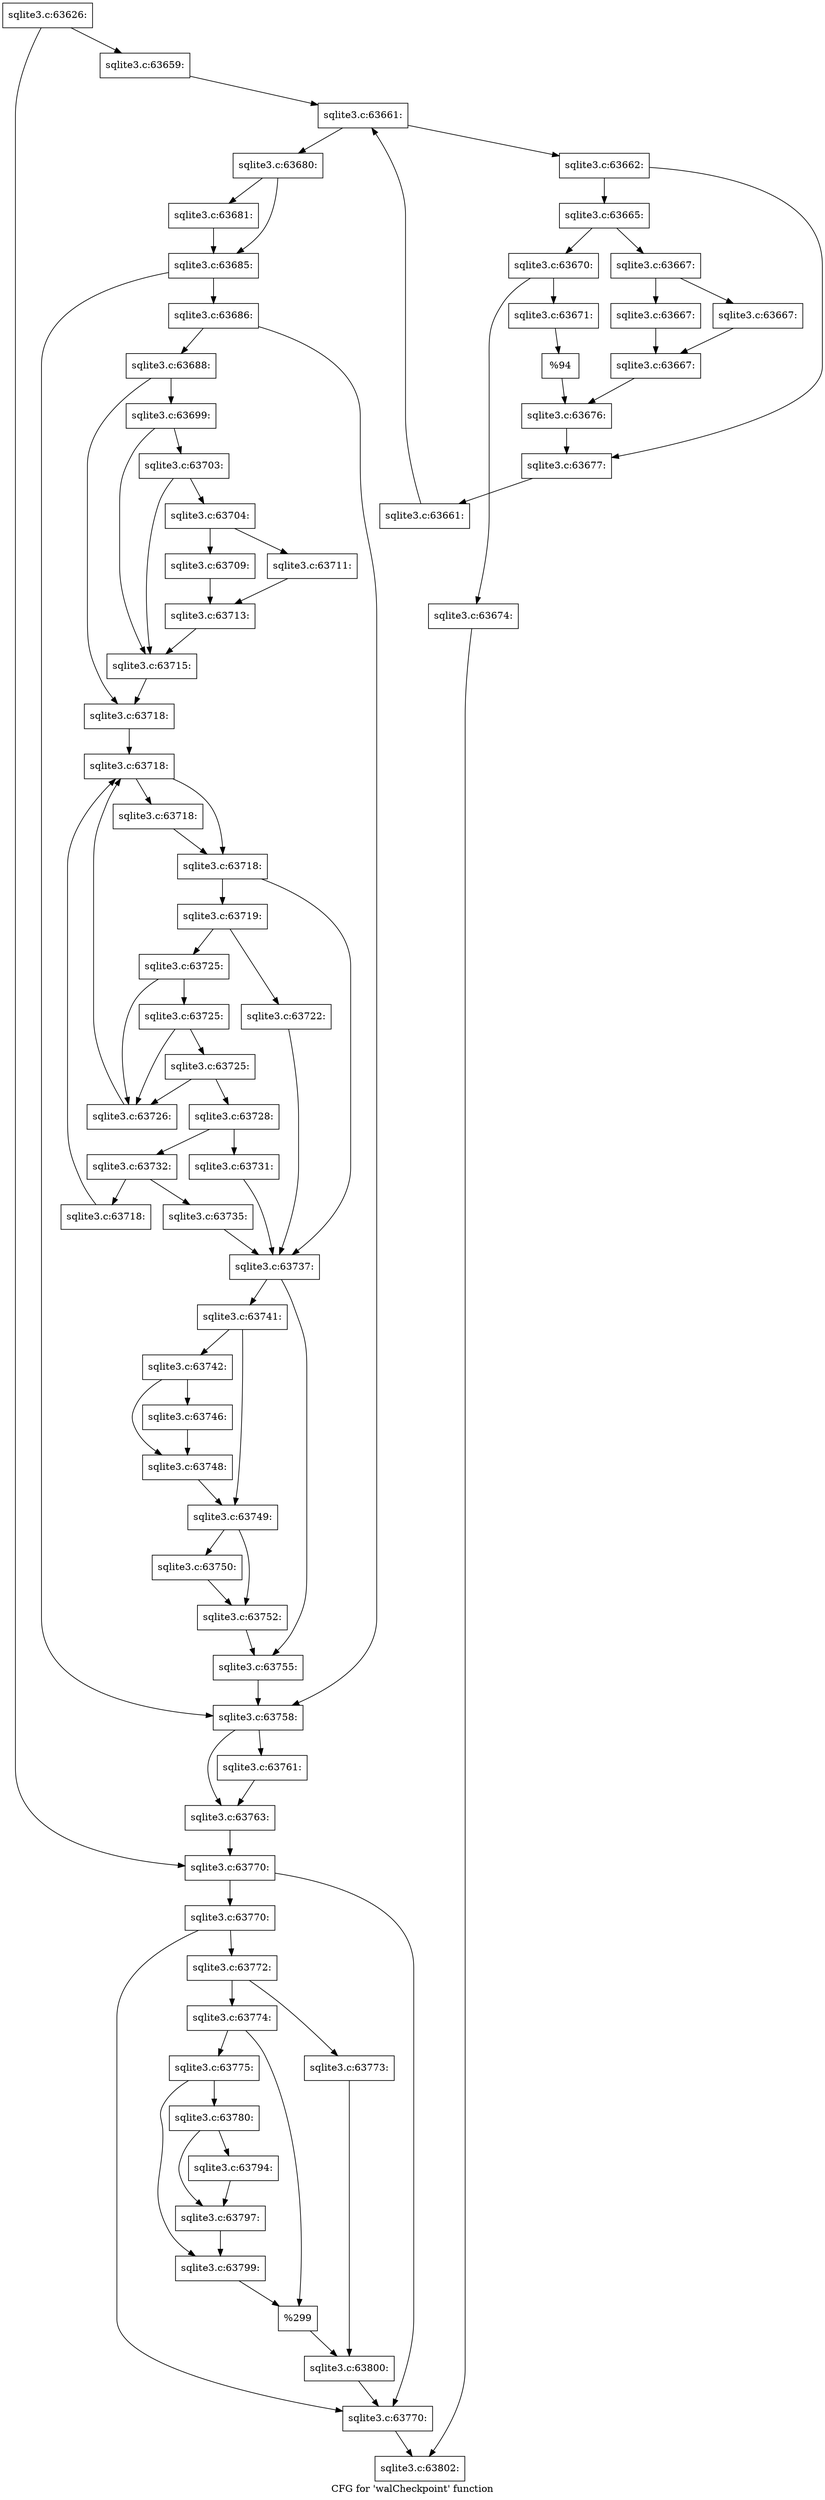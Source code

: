 digraph "CFG for 'walCheckpoint' function" {
	label="CFG for 'walCheckpoint' function";

	Node0x55c0f7685470 [shape=record,label="{sqlite3.c:63626:}"];
	Node0x55c0f7685470 -> Node0x55c0f768d4a0;
	Node0x55c0f7685470 -> Node0x55c0f768d4f0;
	Node0x55c0f768d4a0 [shape=record,label="{sqlite3.c:63659:}"];
	Node0x55c0f768d4a0 -> Node0x55c0f768e530;
	Node0x55c0f768e530 [shape=record,label="{sqlite3.c:63661:}"];
	Node0x55c0f768e530 -> Node0x55c0f768e750;
	Node0x55c0f768e530 -> Node0x55c0f768e380;
	Node0x55c0f768e750 [shape=record,label="{sqlite3.c:63662:}"];
	Node0x55c0f768e750 -> Node0x55c0f768f3f0;
	Node0x55c0f768e750 -> Node0x55c0f768f440;
	Node0x55c0f768f3f0 [shape=record,label="{sqlite3.c:63665:}"];
	Node0x55c0f768f3f0 -> Node0x55c0f768fbb0;
	Node0x55c0f768f3f0 -> Node0x55c0f768fd80;
	Node0x55c0f768fbb0 [shape=record,label="{sqlite3.c:63667:}"];
	Node0x55c0f768fbb0 -> Node0x55c0f76903d0;
	Node0x55c0f768fbb0 -> Node0x55c0f7690420;
	Node0x55c0f76903d0 [shape=record,label="{sqlite3.c:63667:}"];
	Node0x55c0f76903d0 -> Node0x55c0f7690470;
	Node0x55c0f7690420 [shape=record,label="{sqlite3.c:63667:}"];
	Node0x55c0f7690420 -> Node0x55c0f7690470;
	Node0x55c0f7690470 [shape=record,label="{sqlite3.c:63667:}"];
	Node0x55c0f7690470 -> Node0x55c0f768fd30;
	Node0x55c0f768fd80 [shape=record,label="{sqlite3.c:63670:}"];
	Node0x55c0f768fd80 -> Node0x55c0f7691450;
	Node0x55c0f768fd80 -> Node0x55c0f76914f0;
	Node0x55c0f7691450 [shape=record,label="{sqlite3.c:63671:}"];
	Node0x55c0f7691450 -> Node0x55c0f76914a0;
	Node0x55c0f76914f0 [shape=record,label="{sqlite3.c:63674:}"];
	Node0x55c0f76914f0 -> Node0x55c0f7692420;
	Node0x55c0f76914a0 [shape=record,label="{%94}"];
	Node0x55c0f76914a0 -> Node0x55c0f768fd30;
	Node0x55c0f768fd30 [shape=record,label="{sqlite3.c:63676:}"];
	Node0x55c0f768fd30 -> Node0x55c0f768f440;
	Node0x55c0f768f440 [shape=record,label="{sqlite3.c:63677:}"];
	Node0x55c0f768f440 -> Node0x55c0f768e6c0;
	Node0x55c0f768e6c0 [shape=record,label="{sqlite3.c:63661:}"];
	Node0x55c0f768e6c0 -> Node0x55c0f768e530;
	Node0x55c0f768e380 [shape=record,label="{sqlite3.c:63680:}"];
	Node0x55c0f768e380 -> Node0x55c0f7692bd0;
	Node0x55c0f768e380 -> Node0x55c0f7692c20;
	Node0x55c0f7692bd0 [shape=record,label="{sqlite3.c:63681:}"];
	Node0x55c0f7692bd0 -> Node0x55c0f7692c20;
	Node0x55c0f7692c20 [shape=record,label="{sqlite3.c:63685:}"];
	Node0x55c0f7692c20 -> Node0x55c0f7693d00;
	Node0x55c0f7692c20 -> Node0x55c0f7693850;
	Node0x55c0f7693d00 [shape=record,label="{sqlite3.c:63686:}"];
	Node0x55c0f7693d00 -> Node0x55c0f5912160;
	Node0x55c0f7693d00 -> Node0x55c0f7693850;
	Node0x55c0f5912160 [shape=record,label="{sqlite3.c:63688:}"];
	Node0x55c0f5912160 -> Node0x55c0f7694fc0;
	Node0x55c0f5912160 -> Node0x55c0f7695010;
	Node0x55c0f7694fc0 [shape=record,label="{sqlite3.c:63699:}"];
	Node0x55c0f7694fc0 -> Node0x55c0f76965b0;
	Node0x55c0f7694fc0 -> Node0x55c0f7696560;
	Node0x55c0f76965b0 [shape=record,label="{sqlite3.c:63703:}"];
	Node0x55c0f76965b0 -> Node0x55c0f7696510;
	Node0x55c0f76965b0 -> Node0x55c0f7696560;
	Node0x55c0f7696510 [shape=record,label="{sqlite3.c:63704:}"];
	Node0x55c0f7696510 -> Node0x55c0f7696ca0;
	Node0x55c0f7696510 -> Node0x55c0f7696d40;
	Node0x55c0f7696ca0 [shape=record,label="{sqlite3.c:63709:}"];
	Node0x55c0f7696ca0 -> Node0x55c0f7696cf0;
	Node0x55c0f7696d40 [shape=record,label="{sqlite3.c:63711:}"];
	Node0x55c0f7696d40 -> Node0x55c0f7696cf0;
	Node0x55c0f7696cf0 [shape=record,label="{sqlite3.c:63713:}"];
	Node0x55c0f7696cf0 -> Node0x55c0f7696560;
	Node0x55c0f7696560 [shape=record,label="{sqlite3.c:63715:}"];
	Node0x55c0f7696560 -> Node0x55c0f7695010;
	Node0x55c0f7695010 [shape=record,label="{sqlite3.c:63718:}"];
	Node0x55c0f7695010 -> Node0x55c0f7698220;
	Node0x55c0f7698220 [shape=record,label="{sqlite3.c:63718:}"];
	Node0x55c0f7698220 -> Node0x55c0f7698450;
	Node0x55c0f7698220 -> Node0x55c0f7698400;
	Node0x55c0f7698450 [shape=record,label="{sqlite3.c:63718:}"];
	Node0x55c0f7698450 -> Node0x55c0f7698400;
	Node0x55c0f7698400 [shape=record,label="{sqlite3.c:63718:}"];
	Node0x55c0f7698400 -> Node0x55c0f5910e10;
	Node0x55c0f7698400 -> Node0x55c0f7698380;
	Node0x55c0f5910e10 [shape=record,label="{sqlite3.c:63719:}"];
	Node0x55c0f5910e10 -> Node0x55c0f7699670;
	Node0x55c0f5910e10 -> Node0x55c0f76996c0;
	Node0x55c0f7699670 [shape=record,label="{sqlite3.c:63722:}"];
	Node0x55c0f7699670 -> Node0x55c0f7698380;
	Node0x55c0f76996c0 [shape=record,label="{sqlite3.c:63725:}"];
	Node0x55c0f76996c0 -> Node0x55c0f7699f20;
	Node0x55c0f76996c0 -> Node0x55c0f769a040;
	Node0x55c0f769a040 [shape=record,label="{sqlite3.c:63725:}"];
	Node0x55c0f769a040 -> Node0x55c0f7699f20;
	Node0x55c0f769a040 -> Node0x55c0f7699fc0;
	Node0x55c0f7699fc0 [shape=record,label="{sqlite3.c:63725:}"];
	Node0x55c0f7699fc0 -> Node0x55c0f7699f20;
	Node0x55c0f7699fc0 -> Node0x55c0f7699f70;
	Node0x55c0f7699f20 [shape=record,label="{sqlite3.c:63726:}"];
	Node0x55c0f7699f20 -> Node0x55c0f7698220;
	Node0x55c0f7699f70 [shape=record,label="{sqlite3.c:63728:}"];
	Node0x55c0f7699f70 -> Node0x55c0f769b720;
	Node0x55c0f7699f70 -> Node0x55c0f769b770;
	Node0x55c0f769b720 [shape=record,label="{sqlite3.c:63731:}"];
	Node0x55c0f769b720 -> Node0x55c0f7698380;
	Node0x55c0f769b770 [shape=record,label="{sqlite3.c:63732:}"];
	Node0x55c0f769b770 -> Node0x55c0f769c690;
	Node0x55c0f769b770 -> Node0x55c0f769c6e0;
	Node0x55c0f769c690 [shape=record,label="{sqlite3.c:63735:}"];
	Node0x55c0f769c690 -> Node0x55c0f7698380;
	Node0x55c0f769c6e0 [shape=record,label="{sqlite3.c:63718:}"];
	Node0x55c0f769c6e0 -> Node0x55c0f7698220;
	Node0x55c0f7698380 [shape=record,label="{sqlite3.c:63737:}"];
	Node0x55c0f7698380 -> Node0x55c0f769cec0;
	Node0x55c0f7698380 -> Node0x55c0f769cf10;
	Node0x55c0f769cec0 [shape=record,label="{sqlite3.c:63741:}"];
	Node0x55c0f769cec0 -> Node0x55c0f769d320;
	Node0x55c0f769cec0 -> Node0x55c0f769d370;
	Node0x55c0f769d320 [shape=record,label="{sqlite3.c:63742:}"];
	Node0x55c0f769d320 -> Node0x55c0f769e6a0;
	Node0x55c0f769d320 -> Node0x55c0f769e6f0;
	Node0x55c0f769e6a0 [shape=record,label="{sqlite3.c:63746:}"];
	Node0x55c0f769e6a0 -> Node0x55c0f769e6f0;
	Node0x55c0f769e6f0 [shape=record,label="{sqlite3.c:63748:}"];
	Node0x55c0f769e6f0 -> Node0x55c0f769d370;
	Node0x55c0f769d370 [shape=record,label="{sqlite3.c:63749:}"];
	Node0x55c0f769d370 -> Node0x55c0f769f230;
	Node0x55c0f769d370 -> Node0x55c0f769f280;
	Node0x55c0f769f230 [shape=record,label="{sqlite3.c:63750:}"];
	Node0x55c0f769f230 -> Node0x55c0f769f280;
	Node0x55c0f769f280 [shape=record,label="{sqlite3.c:63752:}"];
	Node0x55c0f769f280 -> Node0x55c0f769cf10;
	Node0x55c0f769cf10 [shape=record,label="{sqlite3.c:63755:}"];
	Node0x55c0f769cf10 -> Node0x55c0f7693850;
	Node0x55c0f7693850 [shape=record,label="{sqlite3.c:63758:}"];
	Node0x55c0f7693850 -> Node0x55c0f769ff00;
	Node0x55c0f7693850 -> Node0x55c0f769ff50;
	Node0x55c0f769ff00 [shape=record,label="{sqlite3.c:63761:}"];
	Node0x55c0f769ff00 -> Node0x55c0f769ff50;
	Node0x55c0f769ff50 [shape=record,label="{sqlite3.c:63763:}"];
	Node0x55c0f769ff50 -> Node0x55c0f768d4f0;
	Node0x55c0f768d4f0 [shape=record,label="{sqlite3.c:63770:}"];
	Node0x55c0f768d4f0 -> Node0x55c0f76a06b0;
	Node0x55c0f768d4f0 -> Node0x55c0f76a0660;
	Node0x55c0f76a06b0 [shape=record,label="{sqlite3.c:63770:}"];
	Node0x55c0f76a06b0 -> Node0x55c0f76a0610;
	Node0x55c0f76a06b0 -> Node0x55c0f76a0660;
	Node0x55c0f76a0610 [shape=record,label="{sqlite3.c:63772:}"];
	Node0x55c0f76a0610 -> Node0x55c0f76a0d60;
	Node0x55c0f76a0610 -> Node0x55c0f76a0e00;
	Node0x55c0f76a0d60 [shape=record,label="{sqlite3.c:63773:}"];
	Node0x55c0f76a0d60 -> Node0x55c0f76a0db0;
	Node0x55c0f76a0e00 [shape=record,label="{sqlite3.c:63774:}"];
	Node0x55c0f76a0e00 -> Node0x55c0f76a1740;
	Node0x55c0f76a0e00 -> Node0x55c0f76a1790;
	Node0x55c0f76a1740 [shape=record,label="{sqlite3.c:63775:}"];
	Node0x55c0f76a1740 -> Node0x55c0f76a22d0;
	Node0x55c0f76a1740 -> Node0x55c0f76a2450;
	Node0x55c0f76a22d0 [shape=record,label="{sqlite3.c:63780:}"];
	Node0x55c0f76a22d0 -> Node0x55c0f76a2860;
	Node0x55c0f76a22d0 -> Node0x55c0f76a28b0;
	Node0x55c0f76a2860 [shape=record,label="{sqlite3.c:63794:}"];
	Node0x55c0f76a2860 -> Node0x55c0f76a28b0;
	Node0x55c0f76a28b0 [shape=record,label="{sqlite3.c:63797:}"];
	Node0x55c0f76a28b0 -> Node0x55c0f76a2450;
	Node0x55c0f76a2450 [shape=record,label="{sqlite3.c:63799:}"];
	Node0x55c0f76a2450 -> Node0x55c0f76a1790;
	Node0x55c0f76a1790 [shape=record,label="{%299}"];
	Node0x55c0f76a1790 -> Node0x55c0f76a0db0;
	Node0x55c0f76a0db0 [shape=record,label="{sqlite3.c:63800:}"];
	Node0x55c0f76a0db0 -> Node0x55c0f76a0660;
	Node0x55c0f76a0660 [shape=record,label="{sqlite3.c:63770:}"];
	Node0x55c0f76a0660 -> Node0x55c0f7692420;
	Node0x55c0f7692420 [shape=record,label="{sqlite3.c:63802:}"];
}
